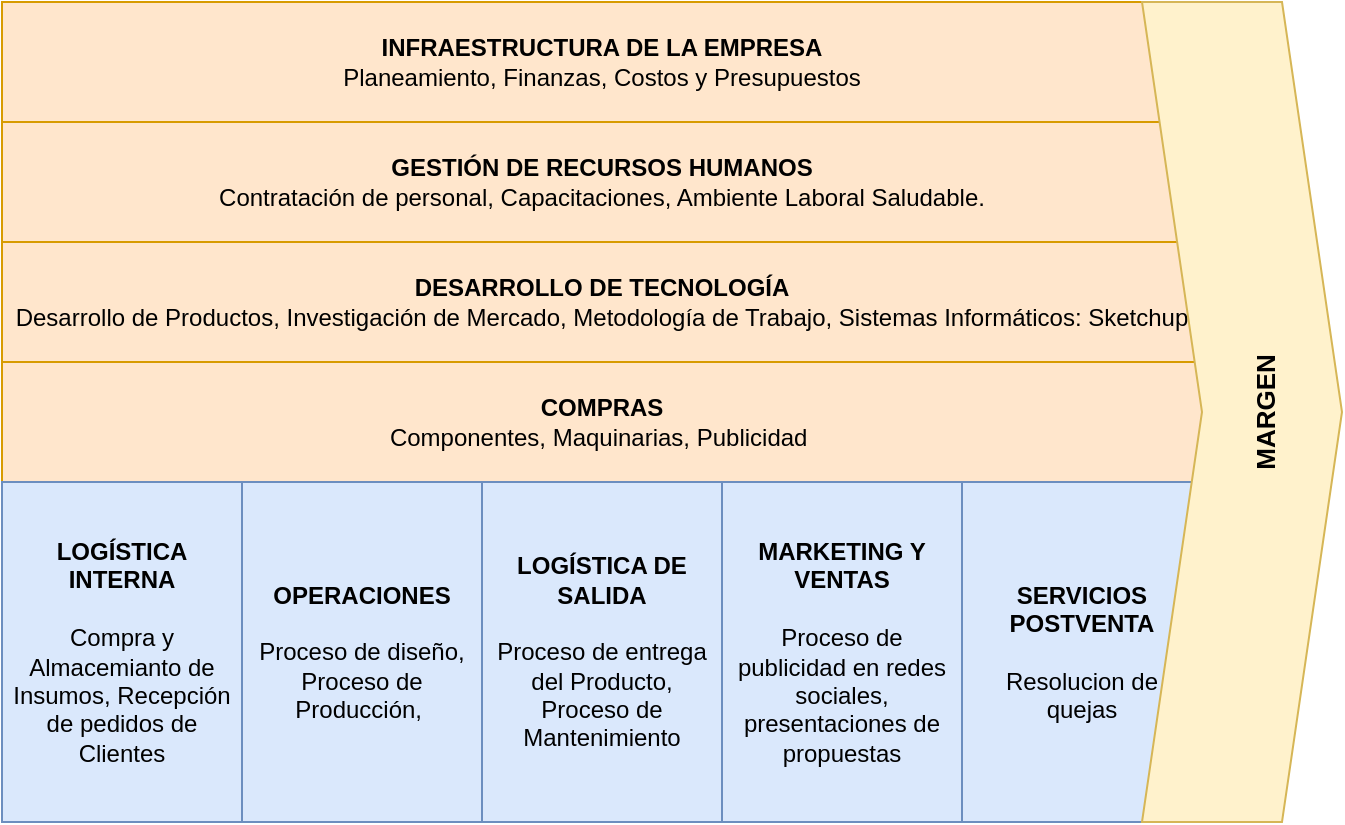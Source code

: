 <mxfile version="17.4.4" type="github">
  <diagram id="SVM9A-Mr0ClmyRW8TNuS" name="Page-1">
    <mxGraphModel dx="1382" dy="795" grid="1" gridSize="10" guides="1" tooltips="1" connect="1" arrows="1" fold="1" page="1" pageScale="1" pageWidth="827" pageHeight="1169" math="0" shadow="0">
      <root>
        <mxCell id="0" />
        <mxCell id="1" parent="0" />
        <mxCell id="4wN0f_aOlHpXn7Qgh_QY-1" value="&lt;b&gt;INFRAESTRUCTURA DE LA EMPRESA&lt;/b&gt;&lt;br&gt;Planeamiento, Finanzas, Costos y Presupuestos" style="rounded=0;whiteSpace=wrap;html=1;fillColor=#ffe6cc;strokeColor=#d79b00;" vertex="1" parent="1">
          <mxGeometry x="80" y="160" width="600" height="60" as="geometry" />
        </mxCell>
        <mxCell id="4wN0f_aOlHpXn7Qgh_QY-2" value="&lt;b&gt;GESTIÓN DE RECURSOS HUMANOS&lt;/b&gt;&lt;br&gt;Contratación de personal, Capacitaciones, Ambiente Laboral Saludable." style="rounded=0;whiteSpace=wrap;html=1;fillColor=#ffe6cc;strokeColor=#d79b00;" vertex="1" parent="1">
          <mxGeometry x="80" y="220" width="600" height="60" as="geometry" />
        </mxCell>
        <mxCell id="4wN0f_aOlHpXn7Qgh_QY-3" value="&lt;b&gt;DESARROLLO DE TECNOLOGÍA&lt;/b&gt;&lt;br&gt;Desarrollo de Productos, Investigación de Mercado, Metodología de Trabajo, Sistemas Informáticos: Sketchup" style="rounded=0;whiteSpace=wrap;html=1;fillColor=#ffe6cc;strokeColor=#d79b00;" vertex="1" parent="1">
          <mxGeometry x="80" y="280" width="600" height="60" as="geometry" />
        </mxCell>
        <mxCell id="4wN0f_aOlHpXn7Qgh_QY-4" value="&lt;b&gt;COMPRAS&lt;br&gt;&lt;/b&gt;Componentes, Maquinarias, Publicidad&amp;nbsp;" style="rounded=0;whiteSpace=wrap;html=1;fillColor=#ffe6cc;strokeColor=#d79b00;" vertex="1" parent="1">
          <mxGeometry x="80" y="340" width="600" height="60" as="geometry" />
        </mxCell>
        <mxCell id="4wN0f_aOlHpXn7Qgh_QY-6" value="&lt;b&gt;LOGÍSTICA INTERNA&lt;br&gt;&lt;/b&gt;&lt;br&gt;Compra y Almacemianto de Insumos, Recepción de pedidos de Clientes" style="rounded=0;whiteSpace=wrap;html=1;fillColor=#dae8fc;strokeColor=#6c8ebf;" vertex="1" parent="1">
          <mxGeometry x="80" y="400" width="120" height="170" as="geometry" />
        </mxCell>
        <mxCell id="4wN0f_aOlHpXn7Qgh_QY-7" value="&lt;b&gt;OPERACIONES&lt;br&gt;&lt;/b&gt;&lt;br&gt;Proceso de diseño, Proceso de Producción,&amp;nbsp;" style="rounded=0;whiteSpace=wrap;html=1;fillColor=#dae8fc;strokeColor=#6c8ebf;" vertex="1" parent="1">
          <mxGeometry x="200" y="400" width="120" height="170" as="geometry" />
        </mxCell>
        <mxCell id="4wN0f_aOlHpXn7Qgh_QY-8" value="&lt;b&gt;SERVICIOS POSTVENTA&lt;br&gt;&lt;/b&gt;&lt;br&gt;Resolucion de &lt;br&gt;quejas" style="rounded=0;whiteSpace=wrap;html=1;fillColor=#dae8fc;strokeColor=#6c8ebf;" vertex="1" parent="1">
          <mxGeometry x="560" y="400" width="120" height="170" as="geometry" />
        </mxCell>
        <mxCell id="4wN0f_aOlHpXn7Qgh_QY-9" value="&lt;b&gt;MARKETING Y VENTAS&lt;br&gt;&lt;/b&gt;&lt;br&gt;Proceso de publicidad en redes sociales, presentaciones de propuestas" style="rounded=0;whiteSpace=wrap;html=1;fillColor=#dae8fc;strokeColor=#6c8ebf;" vertex="1" parent="1">
          <mxGeometry x="440" y="400" width="120" height="170" as="geometry" />
        </mxCell>
        <mxCell id="4wN0f_aOlHpXn7Qgh_QY-10" value="&lt;b&gt;LOGÍSTICA DE SALIDA&lt;br&gt;&lt;/b&gt;&lt;br&gt;Proceso de entrega del Producto, Proceso de Mantenimiento" style="rounded=0;whiteSpace=wrap;html=1;fillColor=#dae8fc;strokeColor=#6c8ebf;" vertex="1" parent="1">
          <mxGeometry x="320" y="400" width="120" height="170" as="geometry" />
        </mxCell>
        <mxCell id="4wN0f_aOlHpXn7Qgh_QY-12" value="&lt;blockquote style=&quot;margin: 0 0 0 40px ; border: none ; padding: 0px&quot;&gt;&lt;b style=&quot;line-height: 1&quot;&gt;&lt;font style=&quot;font-size: 13px&quot;&gt;MARGEN&lt;/font&gt;&lt;/b&gt;&lt;/blockquote&gt;" style="html=1;shadow=0;dashed=0;align=center;verticalAlign=middle;shape=mxgraph.arrows2.arrow;dy=0;dx=30;notch=30;horizontal=0;labelPosition=center;verticalLabelPosition=middle;textDirection=ltr;spacing=-2;spacingTop=25;spacingBottom=0;spacingRight=42;fillColor=#fff2cc;strokeColor=#d6b656;" vertex="1" parent="1">
          <mxGeometry x="650" y="160" width="100" height="410" as="geometry" />
        </mxCell>
      </root>
    </mxGraphModel>
  </diagram>
</mxfile>
